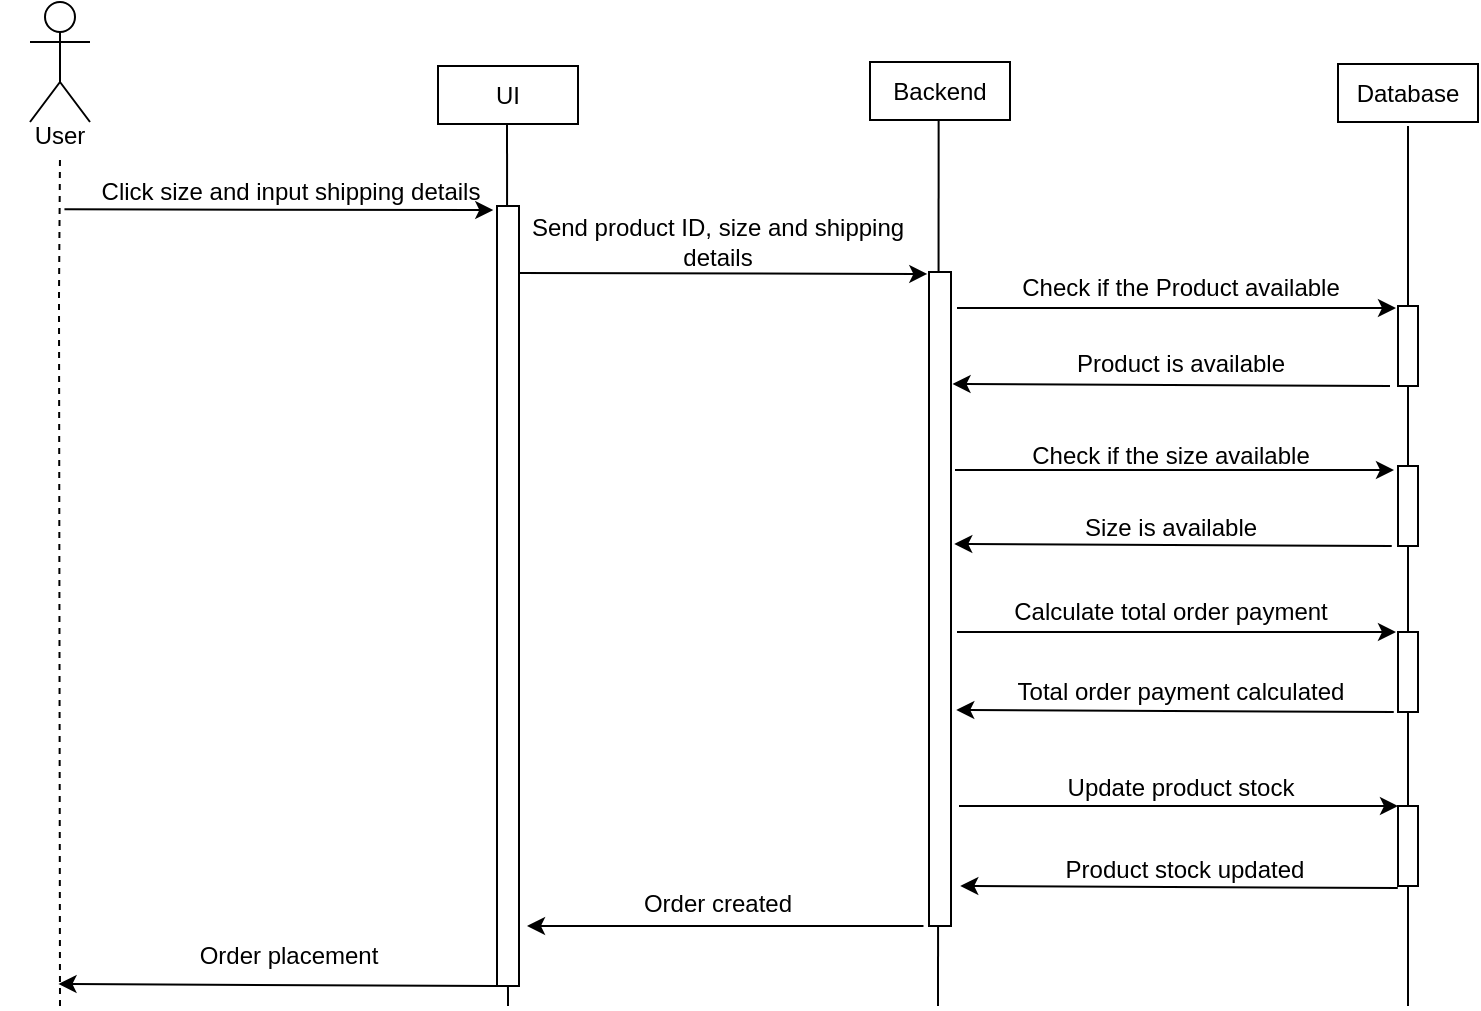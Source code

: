 <mxfile version="21.0.2" type="device"><diagram id="C5RBs43oDa-KdzZeNtuy" name="Page-1"><mxGraphModel dx="1222" dy="609" grid="1" gridSize="10" guides="1" tooltips="1" connect="1" arrows="1" fold="1" page="1" pageScale="1" pageWidth="827" pageHeight="1169" math="0" shadow="0"><root><mxCell id="WIyWlLk6GJQsqaUBKTNV-0"/><mxCell id="WIyWlLk6GJQsqaUBKTNV-1" parent="WIyWlLk6GJQsqaUBKTNV-0"/><mxCell id="CGkz92hER3RaUQDGfYGs-9" value="UI" style="rounded=0;whiteSpace=wrap;html=1;" vertex="1" parent="WIyWlLk6GJQsqaUBKTNV-1"><mxGeometry x="284" y="50" width="70" height="29" as="geometry"/></mxCell><mxCell id="CGkz92hER3RaUQDGfYGs-10" value="Backend" style="rounded=0;whiteSpace=wrap;html=1;" vertex="1" parent="WIyWlLk6GJQsqaUBKTNV-1"><mxGeometry x="500" y="48" width="70" height="29" as="geometry"/></mxCell><mxCell id="CGkz92hER3RaUQDGfYGs-11" value="Database" style="rounded=0;whiteSpace=wrap;html=1;" vertex="1" parent="WIyWlLk6GJQsqaUBKTNV-1"><mxGeometry x="734" y="49" width="70" height="29" as="geometry"/></mxCell><mxCell id="CGkz92hER3RaUQDGfYGs-14" value="Actor" style="shape=umlActor;verticalLabelPosition=bottom;verticalAlign=top;html=1;outlineConnect=0;fontColor=#FFFFFF;" vertex="1" parent="WIyWlLk6GJQsqaUBKTNV-1"><mxGeometry x="80" y="18" width="30" height="60" as="geometry"/></mxCell><mxCell id="CGkz92hER3RaUQDGfYGs-17" value="User" style="text;html=1;strokeColor=none;fillColor=none;align=center;verticalAlign=middle;whiteSpace=wrap;rounded=0;" vertex="1" parent="WIyWlLk6GJQsqaUBKTNV-1"><mxGeometry x="65" y="70" width="60" height="30" as="geometry"/></mxCell><mxCell id="CGkz92hER3RaUQDGfYGs-20" value="" style="endArrow=none;dashed=1;html=1;rounded=0;" edge="1" parent="WIyWlLk6GJQsqaUBKTNV-1"><mxGeometry width="50" height="50" relative="1" as="geometry"><mxPoint x="95" y="520" as="sourcePoint"/><mxPoint x="95" y="94" as="targetPoint"/><Array as="points"><mxPoint x="94.5" y="165"/></Array></mxGeometry></mxCell><mxCell id="CGkz92hER3RaUQDGfYGs-21" value="" style="endArrow=classic;html=1;rounded=0;exitX=-0.037;exitY=0.789;exitDx=0;exitDy=0;exitPerimeter=0;entryX=0.984;entryY=0.8;entryDx=0;entryDy=0;entryPerimeter=0;" edge="1" parent="WIyWlLk6GJQsqaUBKTNV-1" source="CGkz92hER3RaUQDGfYGs-24" target="CGkz92hER3RaUQDGfYGs-24"><mxGeometry relative="1" as="geometry"><mxPoint x="360" y="230" as="sourcePoint"/><mxPoint x="540" y="230" as="targetPoint"/></mxGeometry></mxCell><mxCell id="CGkz92hER3RaUQDGfYGs-24" value="Click size and input shipping details" style="text;html=1;align=center;verticalAlign=middle;resizable=0;points=[];autosize=1;strokeColor=none;fillColor=none;" vertex="1" parent="WIyWlLk6GJQsqaUBKTNV-1"><mxGeometry x="105" y="98" width="210" height="30" as="geometry"/></mxCell><mxCell id="CGkz92hER3RaUQDGfYGs-28" value="" style="endArrow=none;html=1;rounded=0;fontStyle=1" edge="1" parent="WIyWlLk6GJQsqaUBKTNV-1"><mxGeometry width="50" height="50" relative="1" as="geometry"><mxPoint x="319" y="520" as="sourcePoint"/><mxPoint x="318.5" y="79" as="targetPoint"/></mxGeometry></mxCell><mxCell id="CGkz92hER3RaUQDGfYGs-25" value="" style="rounded=0;whiteSpace=wrap;html=1;" vertex="1" parent="WIyWlLk6GJQsqaUBKTNV-1"><mxGeometry x="313.5" y="120" width="11" height="390" as="geometry"/></mxCell><mxCell id="CGkz92hER3RaUQDGfYGs-35" value="" style="endArrow=none;html=1;rounded=0;" edge="1" parent="WIyWlLk6GJQsqaUBKTNV-1"><mxGeometry width="50" height="50" relative="1" as="geometry"><mxPoint x="534" y="520" as="sourcePoint"/><mxPoint x="534.33" y="77" as="targetPoint"/></mxGeometry></mxCell><mxCell id="CGkz92hER3RaUQDGfYGs-29" value="" style="rounded=0;whiteSpace=wrap;html=1;" vertex="1" parent="WIyWlLk6GJQsqaUBKTNV-1"><mxGeometry x="529.5" y="153" width="11" height="327" as="geometry"/></mxCell><mxCell id="CGkz92hER3RaUQDGfYGs-33" value="Send product ID, size and shipping details" style="text;html=1;strokeColor=none;fillColor=none;align=center;verticalAlign=middle;whiteSpace=wrap;rounded=0;" vertex="1" parent="WIyWlLk6GJQsqaUBKTNV-1"><mxGeometry x="313.5" y="123" width="220" height="30" as="geometry"/></mxCell><mxCell id="CGkz92hER3RaUQDGfYGs-34" value="" style="endArrow=classic;html=1;rounded=0;entryX=0.978;entryY=1.033;entryDx=0;entryDy=0;entryPerimeter=0;exitX=0.049;exitY=1.017;exitDx=0;exitDy=0;exitPerimeter=0;" edge="1" parent="WIyWlLk6GJQsqaUBKTNV-1" source="CGkz92hER3RaUQDGfYGs-33" target="CGkz92hER3RaUQDGfYGs-33"><mxGeometry width="50" height="50" relative="1" as="geometry"><mxPoint x="330" y="231.01" as="sourcePoint"/><mxPoint x="520.08" y="231.01" as="targetPoint"/></mxGeometry></mxCell><mxCell id="CGkz92hER3RaUQDGfYGs-38" value="Check if the Product available" style="text;html=1;align=center;verticalAlign=middle;resizable=0;points=[];autosize=1;strokeColor=none;fillColor=none;fontSize=12;" vertex="1" parent="WIyWlLk6GJQsqaUBKTNV-1"><mxGeometry x="565" y="146" width="180" height="30" as="geometry"/></mxCell><mxCell id="CGkz92hER3RaUQDGfYGs-40" value="Check if the size available" style="text;html=1;align=center;verticalAlign=middle;resizable=0;points=[];autosize=1;strokeColor=none;fillColor=none;fontSize=12;" vertex="1" parent="WIyWlLk6GJQsqaUBKTNV-1"><mxGeometry x="570" y="230" width="160" height="30" as="geometry"/></mxCell><mxCell id="CGkz92hER3RaUQDGfYGs-41" value="Product is available" style="text;html=1;align=center;verticalAlign=middle;resizable=0;points=[];autosize=1;strokeColor=none;fillColor=none;fontSize=12;" vertex="1" parent="WIyWlLk6GJQsqaUBKTNV-1"><mxGeometry x="589.5" y="184" width="130" height="30" as="geometry"/></mxCell><mxCell id="CGkz92hER3RaUQDGfYGs-42" value="Size is available" style="text;html=1;align=center;verticalAlign=middle;resizable=0;points=[];autosize=1;strokeColor=none;fillColor=none;fontSize=12;" vertex="1" parent="WIyWlLk6GJQsqaUBKTNV-1"><mxGeometry x="595" y="266" width="110" height="30" as="geometry"/></mxCell><mxCell id="CGkz92hER3RaUQDGfYGs-44" value="Calculate total order payment" style="text;html=1;align=center;verticalAlign=middle;resizable=0;points=[];autosize=1;strokeColor=none;fillColor=none;fontSize=12;" vertex="1" parent="WIyWlLk6GJQsqaUBKTNV-1"><mxGeometry x="560" y="308" width="180" height="30" as="geometry"/></mxCell><mxCell id="CGkz92hER3RaUQDGfYGs-45" value="Total order payment calculated" style="text;html=1;align=center;verticalAlign=middle;resizable=0;points=[];autosize=1;strokeColor=none;fillColor=none;fontSize=12;" vertex="1" parent="WIyWlLk6GJQsqaUBKTNV-1"><mxGeometry x="559.5" y="348" width="190" height="30" as="geometry"/></mxCell><mxCell id="CGkz92hER3RaUQDGfYGs-46" value="Update product stock" style="text;html=1;align=center;verticalAlign=middle;resizable=0;points=[];autosize=1;strokeColor=none;fillColor=none;fontSize=12;" vertex="1" parent="WIyWlLk6GJQsqaUBKTNV-1"><mxGeometry x="585" y="396" width="140" height="30" as="geometry"/></mxCell><mxCell id="CGkz92hER3RaUQDGfYGs-47" value="Product stock updated" style="text;html=1;align=center;verticalAlign=middle;resizable=0;points=[];autosize=1;strokeColor=none;fillColor=none;fontSize=12;" vertex="1" parent="WIyWlLk6GJQsqaUBKTNV-1"><mxGeometry x="587" y="437" width="140" height="30" as="geometry"/></mxCell><mxCell id="CGkz92hER3RaUQDGfYGs-48" value="" style="endArrow=classic;html=1;rounded=0;" edge="1" parent="WIyWlLk6GJQsqaUBKTNV-1"><mxGeometry width="50" height="50" relative="1" as="geometry"><mxPoint x="543.5" y="171" as="sourcePoint"/><mxPoint x="763" y="171" as="targetPoint"/></mxGeometry></mxCell><mxCell id="CGkz92hER3RaUQDGfYGs-50" value="" style="endArrow=none;html=1;rounded=0;startArrow=none;" edge="1" parent="WIyWlLk6GJQsqaUBKTNV-1" source="CGkz92hER3RaUQDGfYGs-53"><mxGeometry width="50" height="50" relative="1" as="geometry"><mxPoint x="769" y="520" as="sourcePoint"/><mxPoint x="769" y="80" as="targetPoint"/></mxGeometry></mxCell><mxCell id="CGkz92hER3RaUQDGfYGs-54" value="" style="endArrow=none;html=1;rounded=0;startArrow=none;" edge="1" parent="WIyWlLk6GJQsqaUBKTNV-1" source="CGkz92hER3RaUQDGfYGs-60" target="CGkz92hER3RaUQDGfYGs-53"><mxGeometry width="50" height="50" relative="1" as="geometry"><mxPoint x="769" y="520" as="sourcePoint"/><mxPoint x="769" y="80" as="targetPoint"/></mxGeometry></mxCell><mxCell id="CGkz92hER3RaUQDGfYGs-53" value="" style="rounded=0;whiteSpace=wrap;html=1;" vertex="1" parent="WIyWlLk6GJQsqaUBKTNV-1"><mxGeometry x="764" y="170" width="10" height="40" as="geometry"/></mxCell><mxCell id="CGkz92hER3RaUQDGfYGs-56" value="" style="endArrow=classic;html=1;rounded=0;entryX=1.433;entryY=0.311;entryDx=0;entryDy=0;entryPerimeter=0;" edge="1" parent="WIyWlLk6GJQsqaUBKTNV-1"><mxGeometry width="50" height="50" relative="1" as="geometry"><mxPoint x="760" y="210" as="sourcePoint"/><mxPoint x="541.263" y="208.98" as="targetPoint"/></mxGeometry></mxCell><mxCell id="CGkz92hER3RaUQDGfYGs-57" value="" style="endArrow=classic;html=1;rounded=0;" edge="1" parent="WIyWlLk6GJQsqaUBKTNV-1"><mxGeometry width="50" height="50" relative="1" as="geometry"><mxPoint x="542.5" y="252" as="sourcePoint"/><mxPoint x="762" y="252" as="targetPoint"/></mxGeometry></mxCell><mxCell id="CGkz92hER3RaUQDGfYGs-58" value="" style="endArrow=classic;html=1;rounded=0;entryX=1.433;entryY=0.311;entryDx=0;entryDy=0;entryPerimeter=0;" edge="1" parent="WIyWlLk6GJQsqaUBKTNV-1"><mxGeometry width="50" height="50" relative="1" as="geometry"><mxPoint x="760.87" y="290.02" as="sourcePoint"/><mxPoint x="542.133" y="289" as="targetPoint"/></mxGeometry></mxCell><mxCell id="CGkz92hER3RaUQDGfYGs-59" value="" style="rounded=0;whiteSpace=wrap;html=1;" vertex="1" parent="WIyWlLk6GJQsqaUBKTNV-1"><mxGeometry x="764" y="250" width="10" height="40" as="geometry"/></mxCell><mxCell id="CGkz92hER3RaUQDGfYGs-61" value="" style="endArrow=none;html=1;rounded=0;startArrow=none;" edge="1" parent="WIyWlLk6GJQsqaUBKTNV-1" source="CGkz92hER3RaUQDGfYGs-67" target="CGkz92hER3RaUQDGfYGs-60"><mxGeometry width="50" height="50" relative="1" as="geometry"><mxPoint x="769" y="520" as="sourcePoint"/><mxPoint x="769" y="210" as="targetPoint"/></mxGeometry></mxCell><mxCell id="CGkz92hER3RaUQDGfYGs-60" value="" style="rounded=0;whiteSpace=wrap;html=1;" vertex="1" parent="WIyWlLk6GJQsqaUBKTNV-1"><mxGeometry x="764" y="333" width="10" height="40" as="geometry"/></mxCell><mxCell id="CGkz92hER3RaUQDGfYGs-62" value="" style="endArrow=classic;html=1;rounded=0;" edge="1" parent="WIyWlLk6GJQsqaUBKTNV-1"><mxGeometry width="50" height="50" relative="1" as="geometry"><mxPoint x="543.5" y="333" as="sourcePoint"/><mxPoint x="763" y="333" as="targetPoint"/></mxGeometry></mxCell><mxCell id="CGkz92hER3RaUQDGfYGs-64" value="" style="endArrow=classic;html=1;rounded=0;entryX=1.433;entryY=0.311;entryDx=0;entryDy=0;entryPerimeter=0;" edge="1" parent="WIyWlLk6GJQsqaUBKTNV-1"><mxGeometry width="50" height="50" relative="1" as="geometry"><mxPoint x="761.87" y="373.02" as="sourcePoint"/><mxPoint x="543.133" y="372" as="targetPoint"/></mxGeometry></mxCell><mxCell id="CGkz92hER3RaUQDGfYGs-65" value="" style="endArrow=classic;html=1;rounded=0;" edge="1" parent="WIyWlLk6GJQsqaUBKTNV-1"><mxGeometry width="50" height="50" relative="1" as="geometry"><mxPoint x="544.5" y="420" as="sourcePoint"/><mxPoint x="764" y="420" as="targetPoint"/></mxGeometry></mxCell><mxCell id="CGkz92hER3RaUQDGfYGs-68" value="" style="endArrow=none;html=1;rounded=0;" edge="1" parent="WIyWlLk6GJQsqaUBKTNV-1" target="CGkz92hER3RaUQDGfYGs-67"><mxGeometry width="50" height="50" relative="1" as="geometry"><mxPoint x="769" y="520" as="sourcePoint"/><mxPoint x="769" y="373" as="targetPoint"/></mxGeometry></mxCell><mxCell id="CGkz92hER3RaUQDGfYGs-67" value="" style="rounded=0;whiteSpace=wrap;html=1;" vertex="1" parent="WIyWlLk6GJQsqaUBKTNV-1"><mxGeometry x="764" y="420" width="10" height="40" as="geometry"/></mxCell><mxCell id="CGkz92hER3RaUQDGfYGs-69" value="" style="endArrow=classic;html=1;rounded=0;entryX=1.433;entryY=0.311;entryDx=0;entryDy=0;entryPerimeter=0;" edge="1" parent="WIyWlLk6GJQsqaUBKTNV-1"><mxGeometry width="50" height="50" relative="1" as="geometry"><mxPoint x="763.87" y="461.02" as="sourcePoint"/><mxPoint x="545.133" y="460" as="targetPoint"/></mxGeometry></mxCell><mxCell id="CGkz92hER3RaUQDGfYGs-70" value="" style="endArrow=classic;html=1;rounded=0;entryX=1.433;entryY=0.311;entryDx=0;entryDy=0;entryPerimeter=0;" edge="1" parent="WIyWlLk6GJQsqaUBKTNV-1"><mxGeometry width="50" height="50" relative="1" as="geometry"><mxPoint x="526.74" y="480" as="sourcePoint"/><mxPoint x="328.503" y="480" as="targetPoint"/></mxGeometry></mxCell><mxCell id="CGkz92hER3RaUQDGfYGs-71" value="Order created" style="text;html=1;strokeColor=none;fillColor=none;align=center;verticalAlign=middle;whiteSpace=wrap;rounded=0;" vertex="1" parent="WIyWlLk6GJQsqaUBKTNV-1"><mxGeometry x="365.5" y="454" width="116" height="30" as="geometry"/></mxCell><mxCell id="CGkz92hER3RaUQDGfYGs-73" value="" style="endArrow=classic;html=1;rounded=0;entryX=1.433;entryY=0.311;entryDx=0;entryDy=0;entryPerimeter=0;" edge="1" parent="WIyWlLk6GJQsqaUBKTNV-1"><mxGeometry width="50" height="50" relative="1" as="geometry"><mxPoint x="313" y="510.02" as="sourcePoint"/><mxPoint x="94.263" y="509" as="targetPoint"/></mxGeometry></mxCell><mxCell id="CGkz92hER3RaUQDGfYGs-75" value="Order placement" style="text;html=1;align=center;verticalAlign=middle;resizable=0;points=[];autosize=1;strokeColor=none;fillColor=none;" vertex="1" parent="WIyWlLk6GJQsqaUBKTNV-1"><mxGeometry x="153.5" y="480" width="110" height="30" as="geometry"/></mxCell></root></mxGraphModel></diagram></mxfile>